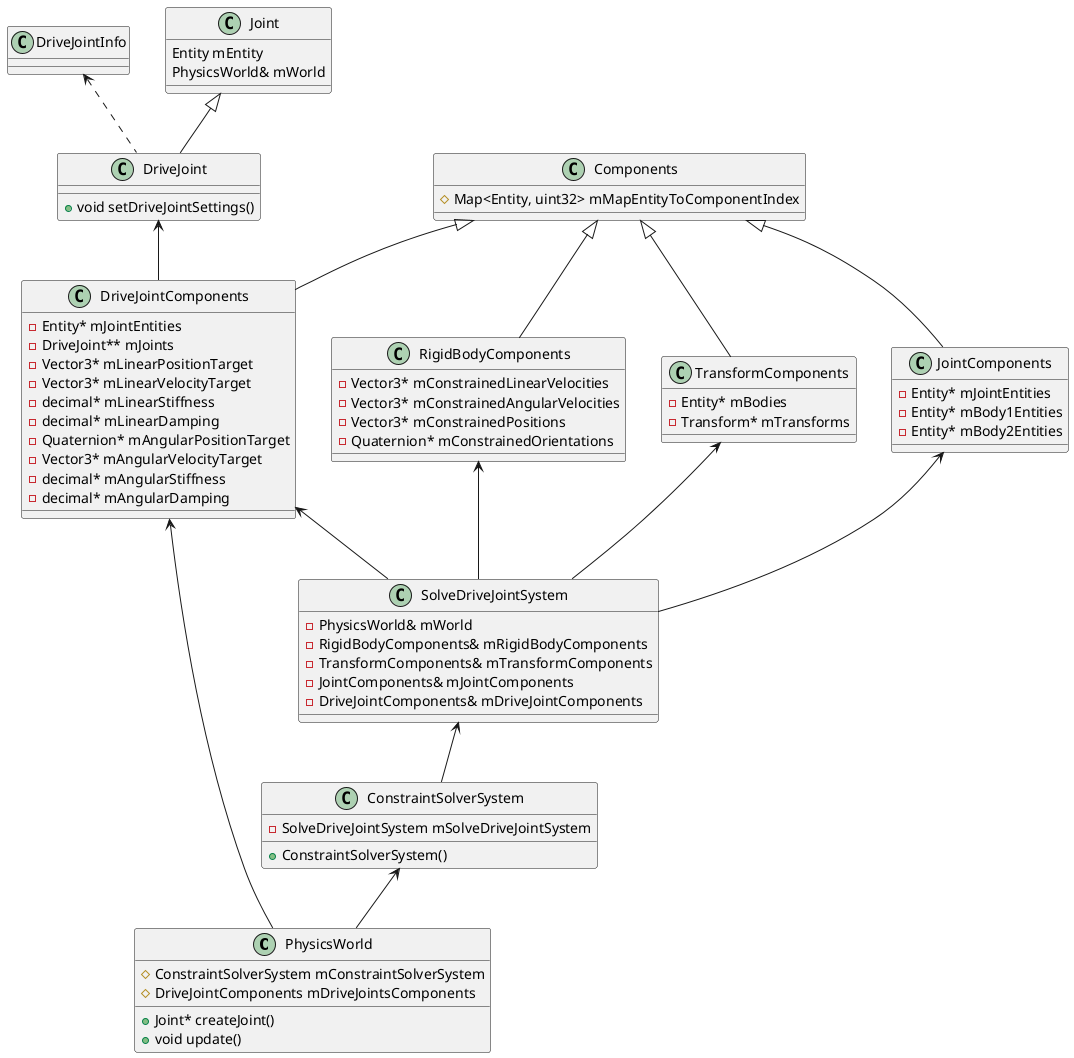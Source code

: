 @startuml
class PhysicsWorld{
    # ConstraintSolverSystem mConstraintSolverSystem
    # DriveJointComponents mDriveJointsComponents
    + Joint* createJoint()
    + void update()
}

class ConstraintSolverSystem{
    - SolveDriveJointSystem mSolveDriveJointSystem
    + ConstraintSolverSystem()
}

class Components{
    # Map<Entity, uint32> mMapEntityToComponentIndex
}

class DriveJointComponents{
    - Entity* mJointEntities
    - DriveJoint** mJoints
    - Vector3* mLinearPositionTarget
    - Vector3* mLinearVelocityTarget
    - decimal* mLinearStiffness
    - decimal* mLinearDamping
    - Quaternion* mAngularPositionTarget
    - Vector3* mAngularVelocityTarget
    - decimal* mAngularStiffness
    - decimal* mAngularDamping
}

class RigidBodyComponents{
    - Vector3* mConstrainedLinearVelocities
    - Vector3* mConstrainedAngularVelocities
    - Vector3* mConstrainedPositions
    - Quaternion* mConstrainedOrientations
}

class TransformComponents{
    - Entity* mBodies
    - Transform* mTransforms
}

class JointComponents{
    - Entity* mJointEntities
    - Entity* mBody1Entities
    - Entity* mBody2Entities
}

class SolveDriveJointSystem{
    - PhysicsWorld& mWorld
    - RigidBodyComponents& mRigidBodyComponents
    - TransformComponents& mTransformComponents
    - JointComponents& mJointComponents
    - DriveJointComponents& mDriveJointComponents
}

class DriveJointInfo{

}

Class Joint{
    Entity mEntity
    PhysicsWorld& mWorld
}

class DriveJoint{
    + void setDriveJointSettings()
}

DriveJointInfo <.. DriveJoint
DriveJoint <-- DriveJointComponents
RigidBodyComponents <-- SolveDriveJointSystem
DriveJointComponents <-- SolveDriveJointSystem
TransformComponents <-- SolveDriveJointSystem
JointComponents <-- SolveDriveJointSystem
ConstraintSolverSystem <-- PhysicsWorld
DriveJointComponents <-- PhysicsWorld
SolveDriveJointSystem <-- ConstraintSolverSystem
Components <|-- DriveJointComponents
Components <|-- RigidBodyComponents
Components <|-- JointComponents
Components <|-- TransformComponents
Joint <|-- DriveJoint
@enduml
